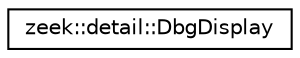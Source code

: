 digraph "Graphical Class Hierarchy"
{
 // LATEX_PDF_SIZE
  edge [fontname="Helvetica",fontsize="10",labelfontname="Helvetica",labelfontsize="10"];
  node [fontname="Helvetica",fontsize="10",shape=record];
  rankdir="LR";
  Node0 [label="zeek::detail::DbgDisplay",height=0.2,width=0.4,color="black", fillcolor="white", style="filled",URL="$d7/ddd/classzeek_1_1detail_1_1DbgDisplay.html",tooltip=" "];
}
